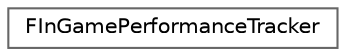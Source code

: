 digraph "Graphical Class Hierarchy"
{
 // INTERACTIVE_SVG=YES
 // LATEX_PDF_SIZE
  bgcolor="transparent";
  edge [fontname=Helvetica,fontsize=10,labelfontname=Helvetica,labelfontsize=10];
  node [fontname=Helvetica,fontsize=10,shape=box,height=0.2,width=0.4];
  rankdir="LR";
  Node0 [id="Node000000",label="FInGamePerformanceTracker",height=0.2,width=0.4,color="grey40", fillcolor="white", style="filled",URL="$d5/dc7/classFInGamePerformanceTracker.html",tooltip="Helper class to track code timings."];
}
